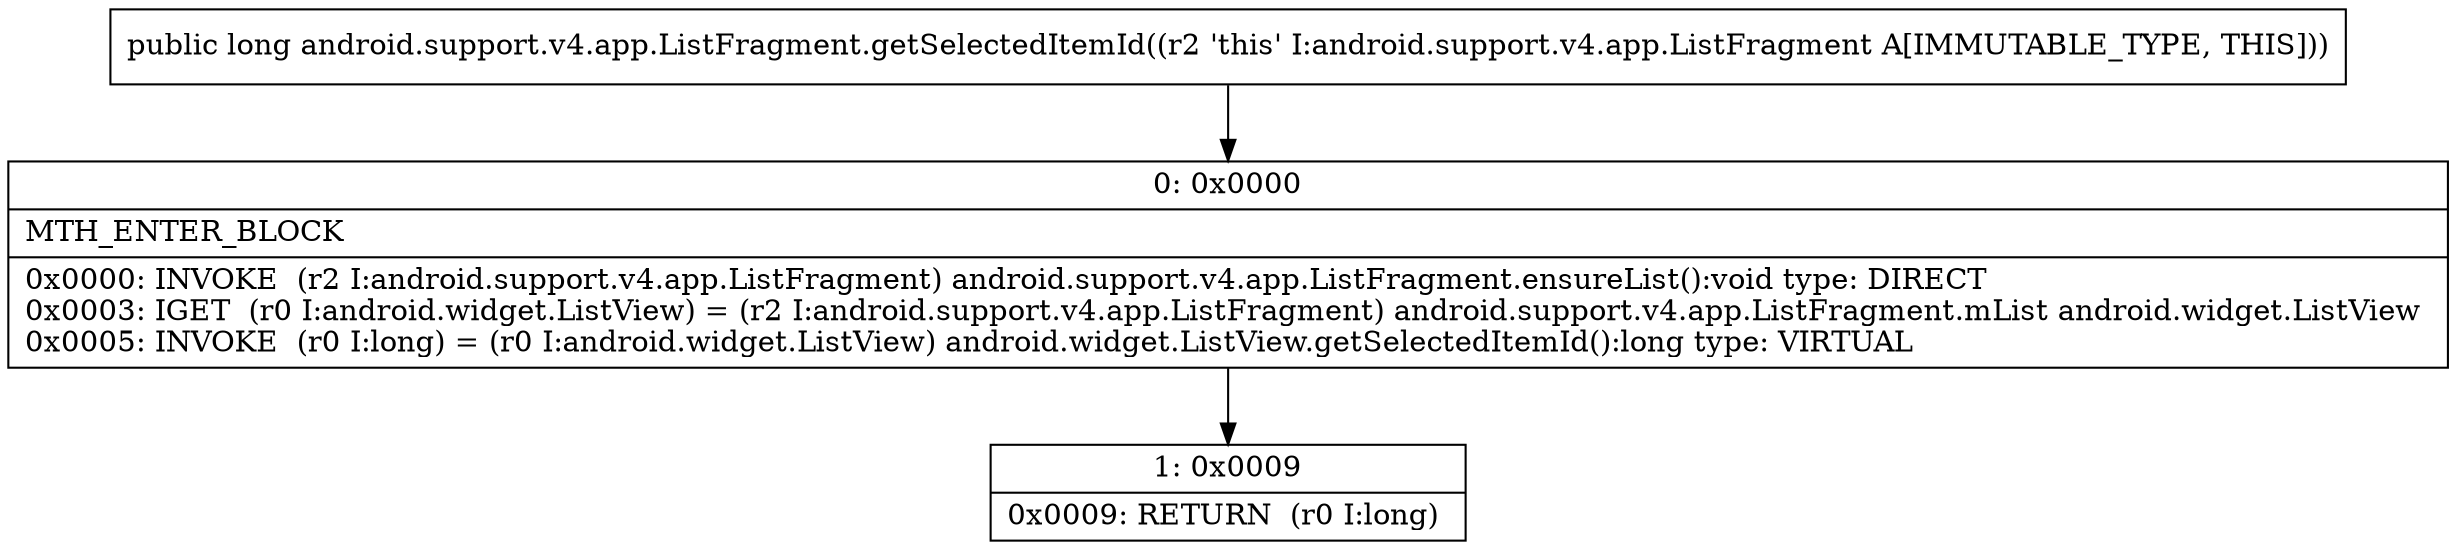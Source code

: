digraph "CFG forandroid.support.v4.app.ListFragment.getSelectedItemId()J" {
Node_0 [shape=record,label="{0\:\ 0x0000|MTH_ENTER_BLOCK\l|0x0000: INVOKE  (r2 I:android.support.v4.app.ListFragment) android.support.v4.app.ListFragment.ensureList():void type: DIRECT \l0x0003: IGET  (r0 I:android.widget.ListView) = (r2 I:android.support.v4.app.ListFragment) android.support.v4.app.ListFragment.mList android.widget.ListView \l0x0005: INVOKE  (r0 I:long) = (r0 I:android.widget.ListView) android.widget.ListView.getSelectedItemId():long type: VIRTUAL \l}"];
Node_1 [shape=record,label="{1\:\ 0x0009|0x0009: RETURN  (r0 I:long) \l}"];
MethodNode[shape=record,label="{public long android.support.v4.app.ListFragment.getSelectedItemId((r2 'this' I:android.support.v4.app.ListFragment A[IMMUTABLE_TYPE, THIS])) }"];
MethodNode -> Node_0;
Node_0 -> Node_1;
}

